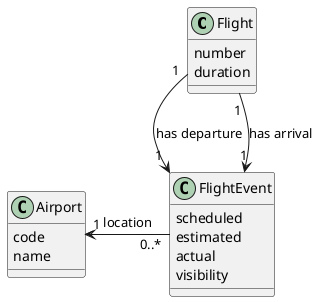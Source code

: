 @startuml
    class Flight {
        number
        duration
    }

    class FlightEvent {
        scheduled
        estimated
        actual
        visibility
    }
    
    class Airport {
        code
        name
    }
    
    Flight "1" --> "1" FlightEvent : has departure
    Flight "1" --> "1" FlightEvent : has arrival
    FlightEvent "0..*" -left-> "1" Airport : location
@enduml
